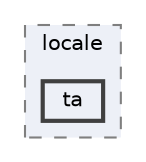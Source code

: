 digraph "C:/Users/LukeMabie/documents/Development/Password_Saver_Using_Django-master/venv/Lib/site-packages/django/conf/locale/ta"
{
 // LATEX_PDF_SIZE
  bgcolor="transparent";
  edge [fontname=Helvetica,fontsize=10,labelfontname=Helvetica,labelfontsize=10];
  node [fontname=Helvetica,fontsize=10,shape=box,height=0.2,width=0.4];
  compound=true
  subgraph clusterdir_6ae4708f427b9ff73e5313b131df1071 {
    graph [ bgcolor="#edf0f7", pencolor="grey50", label="locale", fontname=Helvetica,fontsize=10 style="filled,dashed", URL="dir_6ae4708f427b9ff73e5313b131df1071.html",tooltip=""]
  dir_2e08d7a4f4a820665f2a985aa337f110 [label="ta", fillcolor="#edf0f7", color="grey25", style="filled,bold", URL="dir_2e08d7a4f4a820665f2a985aa337f110.html",tooltip=""];
  }
}

